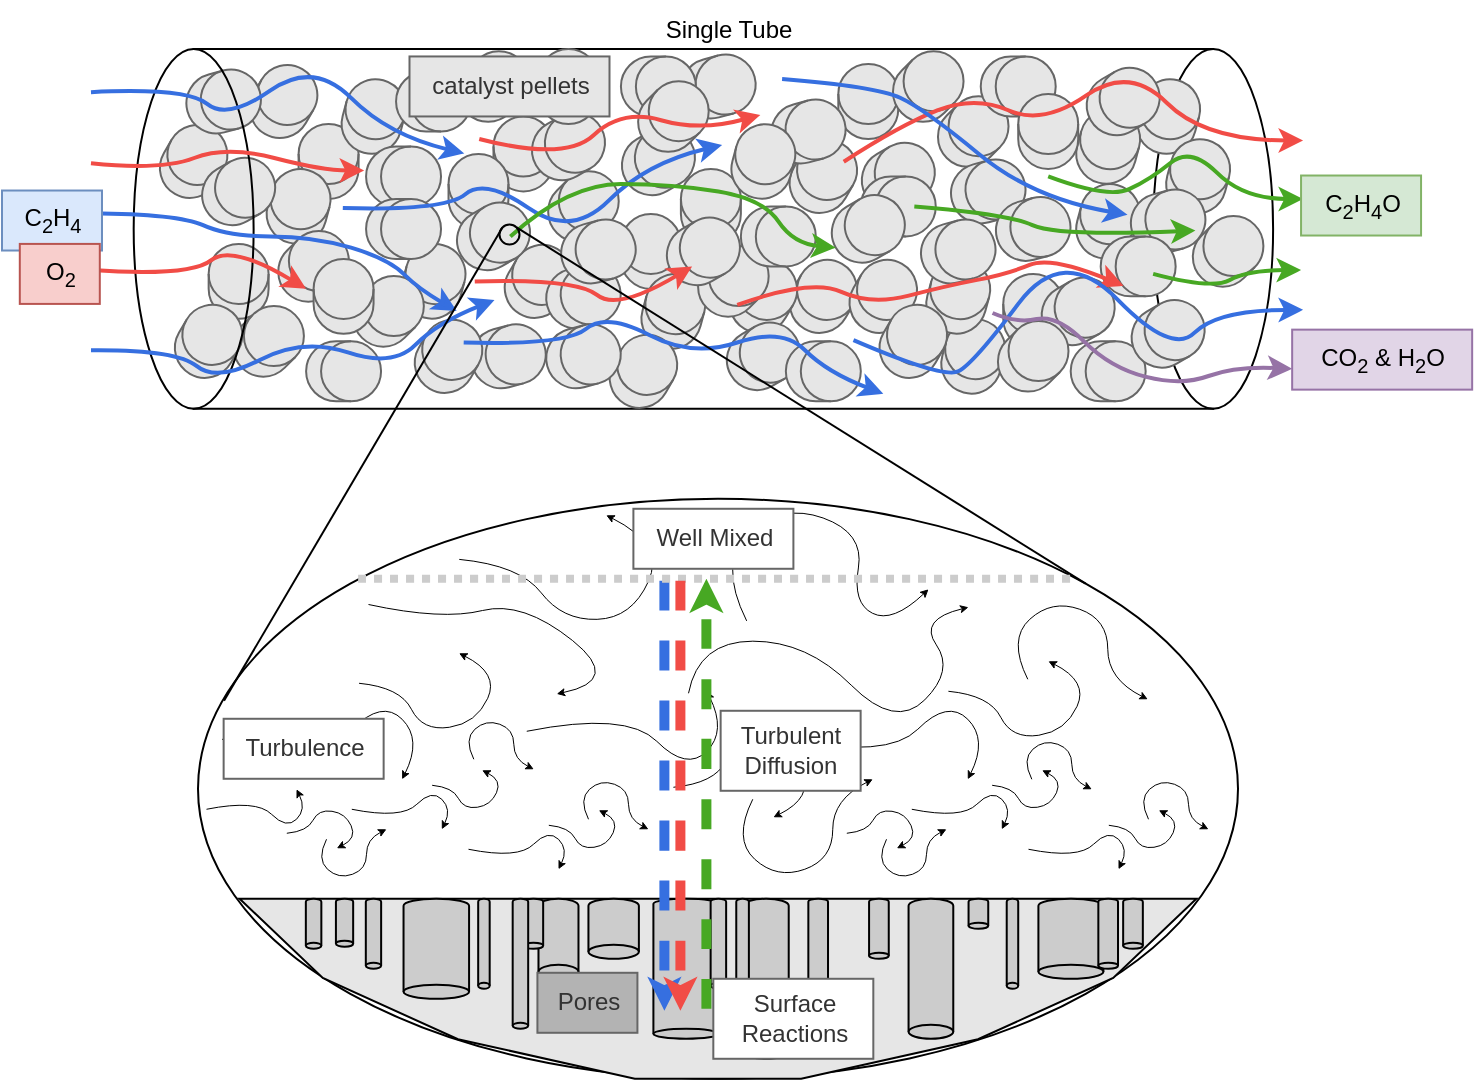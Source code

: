 <mxfile version="21.8.2" type="device">
  <diagram id="feyCBkR_D77g4V1WUtr_" name="Page-1">
    <mxGraphModel dx="864" dy="824" grid="1" gridSize="10" guides="1" tooltips="1" connect="1" arrows="1" fold="1" page="1" pageScale="1" pageWidth="450" pageHeight="325" math="0" shadow="0">
      <root>
        <mxCell id="0" />
        <mxCell id="1" parent="0" />
        <mxCell id="HvDBClcRX0wqVvIgBwbH-92" value="" style="ellipse;whiteSpace=wrap;html=1;fillColor=none;strokeColor=#000000;" parent="1" vertex="1">
          <mxGeometry x="665.58" y="74.502" width="59.969" height="179.902" as="geometry" />
        </mxCell>
        <mxCell id="HvDBClcRX0wqVvIgBwbH-94" value="" style="shape=partialRectangle;whiteSpace=wrap;html=1;left=0;right=0;fillColor=none;" parent="1" vertex="1">
          <mxGeometry x="185.827" y="74.502" width="509.737" height="179.902" as="geometry" />
        </mxCell>
        <mxCell id="HvDBClcRX0wqVvIgBwbH-3" value="" style="shape=cylinder3;whiteSpace=wrap;html=1;boundedLbl=1;backgroundOutline=1;size=15;fillColor=#E6E6E6;strokeColor=#666666;" parent="1" vertex="1">
          <mxGeometry x="238.3" y="111.982" width="29.985" height="37.48" as="geometry" />
        </mxCell>
        <mxCell id="HvDBClcRX0wqVvIgBwbH-4" value="" style="shape=cylinder3;whiteSpace=wrap;html=1;boundedLbl=1;backgroundOutline=1;size=15;fillColor=#E6E6E6;strokeColor=#666666;" parent="1" vertex="1">
          <mxGeometry x="335.75" y="108.234" width="29.985" height="37.48" as="geometry" />
        </mxCell>
        <mxCell id="HvDBClcRX0wqVvIgBwbH-5" value="" style="shape=cylinder3;whiteSpace=wrap;html=1;boundedLbl=1;backgroundOutline=1;size=15;fillColor=#E6E6E6;strokeColor=#666666;" parent="1" vertex="1">
          <mxGeometry x="590.618" y="186.941" width="29.985" height="37.48" as="geometry" />
        </mxCell>
        <mxCell id="HvDBClcRX0wqVvIgBwbH-6" value="" style="shape=cylinder3;whiteSpace=wrap;html=1;boundedLbl=1;backgroundOutline=1;size=15;fillColor=#E6E6E6;strokeColor=#666666;" parent="1" vertex="1">
          <mxGeometry x="399.467" y="156.958" width="29.985" height="37.48" as="geometry" />
        </mxCell>
        <mxCell id="HvDBClcRX0wqVvIgBwbH-8" value="" style="shape=cylinder3;whiteSpace=wrap;html=1;boundedLbl=1;backgroundOutline=1;size=15;fillColor=#E6E6E6;strokeColor=#666666;" parent="1" vertex="1">
          <mxGeometry x="313.262" y="126.974" width="29.985" height="37.48" as="geometry" />
        </mxCell>
        <mxCell id="HvDBClcRX0wqVvIgBwbH-9" value="" style="shape=cylinder3;whiteSpace=wrap;html=1;boundedLbl=1;backgroundOutline=1;size=15;fillColor=#E6E6E6;strokeColor=#666666;" parent="1" vertex="1">
          <mxGeometry x="429.452" y="134.47" width="29.985" height="37.48" as="geometry" />
        </mxCell>
        <mxCell id="HvDBClcRX0wqVvIgBwbH-10" value="" style="shape=cylinder3;whiteSpace=wrap;html=1;boundedLbl=1;backgroundOutline=1;size=15;fillColor=#E6E6E6;strokeColor=#666666;" parent="1" vertex="1">
          <mxGeometry x="193.323" y="171.949" width="29.985" height="37.48" as="geometry" />
        </mxCell>
        <mxCell id="HvDBClcRX0wqVvIgBwbH-12" value="" style="shape=cylinder3;whiteSpace=wrap;html=1;boundedLbl=1;backgroundOutline=1;size=15;fillColor=#E6E6E6;strokeColor=#666666;" parent="1" vertex="1">
          <mxGeometry x="508.161" y="81.998" width="29.985" height="37.48" as="geometry" />
        </mxCell>
        <mxCell id="HvDBClcRX0wqVvIgBwbH-14" value="" style="shape=cylinder3;whiteSpace=wrap;html=1;boundedLbl=1;backgroundOutline=1;size=15;rotation=15;fillColor=#E6E6E6;strokeColor=#666666;" parent="1" vertex="1">
          <mxGeometry x="223.308" y="134.47" width="29.985" height="37.48" as="geometry" />
        </mxCell>
        <mxCell id="HvDBClcRX0wqVvIgBwbH-15" value="" style="shape=cylinder3;whiteSpace=wrap;html=1;boundedLbl=1;backgroundOutline=1;size=15;rotation=15;fillColor=#E6E6E6;strokeColor=#666666;" parent="1" vertex="1">
          <mxGeometry x="260.789" y="89.494" width="29.985" height="37.48" as="geometry" />
        </mxCell>
        <mxCell id="HvDBClcRX0wqVvIgBwbH-16" value="" style="shape=cylinder3;whiteSpace=wrap;html=1;boundedLbl=1;backgroundOutline=1;size=15;rotation=15;fillColor=#E6E6E6;strokeColor=#666666;" parent="1" vertex="1">
          <mxGeometry x="628.099" y="141.966" width="29.985" height="37.48" as="geometry" />
        </mxCell>
        <mxCell id="HvDBClcRX0wqVvIgBwbH-17" value="" style="shape=cylinder3;whiteSpace=wrap;html=1;boundedLbl=1;backgroundOutline=1;size=15;rotation=15;fillColor=#E6E6E6;strokeColor=#666666;" parent="1" vertex="1">
          <mxGeometry x="560.634" y="209.429" width="29.985" height="37.48" as="geometry" />
        </mxCell>
        <mxCell id="HvDBClcRX0wqVvIgBwbH-18" value="" style="shape=cylinder3;whiteSpace=wrap;html=1;boundedLbl=1;backgroundOutline=1;size=15;rotation=15;fillColor=#E6E6E6;strokeColor=#666666;" parent="1" vertex="1">
          <mxGeometry x="410.711" y="186.941" width="29.985" height="37.48" as="geometry" />
        </mxCell>
        <mxCell id="HvDBClcRX0wqVvIgBwbH-19" value="" style="shape=cylinder3;whiteSpace=wrap;html=1;boundedLbl=1;backgroundOutline=1;size=15;rotation=15;fillColor=#E6E6E6;strokeColor=#666666;" parent="1" vertex="1">
          <mxGeometry x="553.138" y="179.445" width="29.985" height="37.48" as="geometry" />
        </mxCell>
        <mxCell id="HvDBClcRX0wqVvIgBwbH-20" value="" style="shape=cylinder3;whiteSpace=wrap;html=1;boundedLbl=1;backgroundOutline=1;size=15;rotation=15;fillColor=#E6E6E6;strokeColor=#666666;" parent="1" vertex="1">
          <mxGeometry x="290.773" y="171.949" width="29.985" height="37.48" as="geometry" />
        </mxCell>
        <mxCell id="HvDBClcRX0wqVvIgBwbH-21" value="" style="shape=cylinder3;whiteSpace=wrap;html=1;boundedLbl=1;backgroundOutline=1;size=15;rotation=15;fillColor=#E6E6E6;strokeColor=#666666;" parent="1" vertex="1">
          <mxGeometry x="658.084" y="89.494" width="29.985" height="37.48" as="geometry" />
        </mxCell>
        <mxCell id="HvDBClcRX0wqVvIgBwbH-22" value="" style="shape=cylinder3;whiteSpace=wrap;html=1;boundedLbl=1;backgroundOutline=1;size=15;rotation=15;fillColor=#E6E6E6;strokeColor=#666666;" parent="1" vertex="1">
          <mxGeometry x="673.076" y="119.478" width="29.985" height="37.48" as="geometry" />
        </mxCell>
        <mxCell id="HvDBClcRX0wqVvIgBwbH-24" value="" style="shape=cylinder3;whiteSpace=wrap;html=1;boundedLbl=1;backgroundOutline=1;size=15;rotation=15;fillColor=#E6E6E6;strokeColor=#666666;" parent="1" vertex="1">
          <mxGeometry x="628.099" y="104.486" width="29.985" height="37.48" as="geometry" />
        </mxCell>
        <mxCell id="HvDBClcRX0wqVvIgBwbH-26" value="" style="shape=cylinder3;whiteSpace=wrap;html=1;boundedLbl=1;backgroundOutline=1;size=15;rotation=30;fillColor=#E6E6E6;strokeColor=#666666;" parent="1" vertex="1">
          <mxGeometry x="485.673" y="179.445" width="29.985" height="37.48" as="geometry" />
        </mxCell>
        <mxCell id="HvDBClcRX0wqVvIgBwbH-27" value="" style="shape=cylinder3;whiteSpace=wrap;html=1;boundedLbl=1;backgroundOutline=1;size=15;rotation=30;fillColor=#E6E6E6;strokeColor=#666666;" parent="1" vertex="1">
          <mxGeometry x="170.835" y="111.982" width="29.985" height="37.48" as="geometry" />
        </mxCell>
        <mxCell id="HvDBClcRX0wqVvIgBwbH-28" value="" style="shape=cylinder3;whiteSpace=wrap;html=1;boundedLbl=1;backgroundOutline=1;size=15;rotation=30;fillColor=#E6E6E6;strokeColor=#666666;" parent="1" vertex="1">
          <mxGeometry x="455.688" y="179.445" width="29.985" height="37.48" as="geometry" />
        </mxCell>
        <mxCell id="HvDBClcRX0wqVvIgBwbH-29" value="" style="shape=cylinder3;whiteSpace=wrap;html=1;boundedLbl=1;backgroundOutline=1;size=15;rotation=30;fillColor=#E6E6E6;strokeColor=#666666;" parent="1" vertex="1">
          <mxGeometry x="395.719" y="216.925" width="29.985" height="37.48" as="geometry" />
        </mxCell>
        <mxCell id="HvDBClcRX0wqVvIgBwbH-30" value="" style="shape=cylinder3;whiteSpace=wrap;html=1;boundedLbl=1;backgroundOutline=1;size=15;rotation=30;fillColor=#E6E6E6;strokeColor=#666666;" parent="1" vertex="1">
          <mxGeometry x="515.657" y="179.445" width="29.985" height="37.48" as="geometry" />
        </mxCell>
        <mxCell id="HvDBClcRX0wqVvIgBwbH-31" value="" style="shape=cylinder3;whiteSpace=wrap;html=1;boundedLbl=1;backgroundOutline=1;size=15;rotation=30;fillColor=#E6E6E6;strokeColor=#666666;" parent="1" vertex="1">
          <mxGeometry x="343.246" y="171.949" width="29.985" height="37.48" as="geometry" />
        </mxCell>
        <mxCell id="HvDBClcRX0wqVvIgBwbH-34" value="" style="shape=cylinder3;whiteSpace=wrap;html=1;boundedLbl=1;backgroundOutline=1;size=15;rotation=30;fillColor=#E6E6E6;strokeColor=#666666;" parent="1" vertex="1">
          <mxGeometry x="215.812" y="81.998" width="29.985" height="37.48" as="geometry" />
        </mxCell>
        <mxCell id="HvDBClcRX0wqVvIgBwbH-35" value="" style="shape=cylinder3;whiteSpace=wrap;html=1;boundedLbl=1;backgroundOutline=1;size=15;rotation=30;fillColor=#E6E6E6;strokeColor=#666666;" parent="1" vertex="1">
          <mxGeometry x="485.673" y="119.478" width="29.985" height="37.48" as="geometry" />
        </mxCell>
        <mxCell id="HvDBClcRX0wqVvIgBwbH-36" value="" style="shape=cylinder3;whiteSpace=wrap;html=1;boundedLbl=1;backgroundOutline=1;size=15;rotation=45;fillColor=#E6E6E6;strokeColor=#666666;" parent="1" vertex="1">
          <mxGeometry x="268.285" y="186.941" width="29.985" height="37.48" as="geometry" />
        </mxCell>
        <mxCell id="HvDBClcRX0wqVvIgBwbH-48" value="" style="shape=cylinder3;whiteSpace=wrap;html=1;boundedLbl=1;backgroundOutline=1;size=15;rotation=45;fillColor=#E6E6E6;strokeColor=#666666;" parent="1" vertex="1">
          <mxGeometry x="208.316" y="201.933" width="29.985" height="37.48" as="geometry" />
        </mxCell>
        <mxCell id="HvDBClcRX0wqVvIgBwbH-50" value="" style="shape=cylinder3;whiteSpace=wrap;html=1;boundedLbl=1;backgroundOutline=1;size=15;rotation=45;fillColor=#E6E6E6;strokeColor=#666666;" parent="1" vertex="1">
          <mxGeometry x="230.804" y="164.453" width="29.985" height="37.48" as="geometry" />
        </mxCell>
        <mxCell id="HvDBClcRX0wqVvIgBwbH-51" value="" style="shape=cylinder3;whiteSpace=wrap;html=1;boundedLbl=1;backgroundOutline=1;size=15;rotation=45;fillColor=#E6E6E6;strokeColor=#666666;" parent="1" vertex="1">
          <mxGeometry x="538.145" y="74.502" width="29.985" height="37.48" as="geometry" />
        </mxCell>
        <mxCell id="HvDBClcRX0wqVvIgBwbH-52" value="" style="shape=cylinder3;whiteSpace=wrap;html=1;boundedLbl=1;backgroundOutline=1;size=15;rotation=45;fillColor=#E6E6E6;strokeColor=#666666;" parent="1" vertex="1">
          <mxGeometry x="320.758" y="74.502" width="29.985" height="37.48" as="geometry" />
        </mxCell>
        <mxCell id="HvDBClcRX0wqVvIgBwbH-53" value="" style="shape=cylinder3;whiteSpace=wrap;html=1;boundedLbl=1;backgroundOutline=1;size=15;rotation=45;fillColor=#E6E6E6;strokeColor=#666666;" parent="1" vertex="1">
          <mxGeometry x="365.734" y="134.47" width="29.985" height="37.48" as="geometry" />
        </mxCell>
        <mxCell id="HvDBClcRX0wqVvIgBwbH-54" value="" style="shape=cylinder3;whiteSpace=wrap;html=1;boundedLbl=1;backgroundOutline=1;size=15;rotation=45;fillColor=#E6E6E6;strokeColor=#666666;" parent="1" vertex="1">
          <mxGeometry x="688.068" y="156.958" width="29.985" height="37.48" as="geometry" />
        </mxCell>
        <mxCell id="HvDBClcRX0wqVvIgBwbH-55" value="" style="shape=cylinder3;whiteSpace=wrap;html=1;boundedLbl=1;backgroundOutline=1;size=15;rotation=45;fillColor=#E6E6E6;strokeColor=#666666;" parent="1" vertex="1">
          <mxGeometry x="440.696" y="171.949" width="29.985" height="37.48" as="geometry" />
        </mxCell>
        <mxCell id="HvDBClcRX0wqVvIgBwbH-57" value="" style="shape=cylinder3;whiteSpace=wrap;html=1;boundedLbl=1;backgroundOutline=1;size=15;rotation=45;fillColor=#E6E6E6;strokeColor=#666666;" parent="1" vertex="1">
          <mxGeometry x="560.634" y="96.99" width="29.985" height="37.48" as="geometry" />
        </mxCell>
        <mxCell id="HvDBClcRX0wqVvIgBwbH-58" value="" style="shape=cylinder3;whiteSpace=wrap;html=1;boundedLbl=1;backgroundOutline=1;size=15;rotation=60;fillColor=#E6E6E6;strokeColor=#666666;" parent="1" vertex="1">
          <mxGeometry x="455.688" y="209.429" width="29.985" height="37.48" as="geometry" />
        </mxCell>
        <mxCell id="HvDBClcRX0wqVvIgBwbH-59" value="" style="shape=cylinder3;whiteSpace=wrap;html=1;boundedLbl=1;backgroundOutline=1;size=15;rotation=60;fillColor=#E6E6E6;strokeColor=#666666;" parent="1" vertex="1">
          <mxGeometry x="613.107" y="186.941" width="29.985" height="37.48" as="geometry" />
        </mxCell>
        <mxCell id="HvDBClcRX0wqVvIgBwbH-60" value="" style="shape=cylinder3;whiteSpace=wrap;html=1;boundedLbl=1;backgroundOutline=1;size=15;rotation=60;fillColor=#E6E6E6;strokeColor=#666666;" parent="1" vertex="1">
          <mxGeometry x="635.595" y="81.998" width="29.985" height="37.48" as="geometry" />
        </mxCell>
        <mxCell id="HvDBClcRX0wqVvIgBwbH-61" value="" style="shape=cylinder3;whiteSpace=wrap;html=1;boundedLbl=1;backgroundOutline=1;size=15;rotation=60;fillColor=#E6E6E6;strokeColor=#666666;" parent="1" vertex="1">
          <mxGeometry x="523.153" y="119.478" width="29.985" height="37.48" as="geometry" />
        </mxCell>
        <mxCell id="HvDBClcRX0wqVvIgBwbH-63" value="" style="shape=cylinder3;whiteSpace=wrap;html=1;boundedLbl=1;backgroundOutline=1;size=15;rotation=60;fillColor=#E6E6E6;strokeColor=#666666;" parent="1" vertex="1">
          <mxGeometry x="320.758" y="149.462" width="29.985" height="37.48" as="geometry" />
        </mxCell>
        <mxCell id="HvDBClcRX0wqVvIgBwbH-64" value="" style="shape=cylinder3;whiteSpace=wrap;html=1;boundedLbl=1;backgroundOutline=1;size=15;rotation=60;fillColor=#E6E6E6;strokeColor=#666666;" parent="1" vertex="1">
          <mxGeometry x="425.703" y="156.958" width="29.985" height="37.48" as="geometry" />
        </mxCell>
        <mxCell id="HvDBClcRX0wqVvIgBwbH-66" value="" style="shape=cylinder3;whiteSpace=wrap;html=1;boundedLbl=1;backgroundOutline=1;size=15;rotation=60;fillColor=#E6E6E6;strokeColor=#666666;" parent="1" vertex="1">
          <mxGeometry x="193.323" y="126.974" width="29.985" height="37.48" as="geometry" />
        </mxCell>
        <mxCell id="HvDBClcRX0wqVvIgBwbH-67" value="" style="shape=cylinder3;whiteSpace=wrap;html=1;boundedLbl=1;backgroundOutline=1;size=15;rotation=60;fillColor=#E6E6E6;strokeColor=#666666;" parent="1" vertex="1">
          <mxGeometry x="403.215" y="111.982" width="29.985" height="37.48" as="geometry" />
        </mxCell>
        <mxCell id="HvDBClcRX0wqVvIgBwbH-68" value="" style="shape=cylinder3;whiteSpace=wrap;html=1;boundedLbl=1;backgroundOutline=1;size=15;rotation=60;fillColor=#E6E6E6;strokeColor=#666666;" parent="1" vertex="1">
          <mxGeometry x="358.238" y="104.486" width="29.985" height="37.48" as="geometry" />
        </mxCell>
        <mxCell id="HvDBClcRX0wqVvIgBwbH-69" value="" style="shape=cylinder3;whiteSpace=wrap;html=1;boundedLbl=1;backgroundOutline=1;size=15;rotation=75;fillColor=#E6E6E6;strokeColor=#666666;" parent="1" vertex="1">
          <mxGeometry x="658.084" y="141.966" width="29.985" height="37.48" as="geometry" />
        </mxCell>
        <mxCell id="HvDBClcRX0wqVvIgBwbH-70" value="" style="shape=cylinder3;whiteSpace=wrap;html=1;boundedLbl=1;backgroundOutline=1;size=15;rotation=75;fillColor=#E6E6E6;strokeColor=#666666;" parent="1" vertex="1">
          <mxGeometry x="568.13" y="126.974" width="29.985" height="37.48" as="geometry" />
        </mxCell>
        <mxCell id="HvDBClcRX0wqVvIgBwbH-71" value="" style="shape=cylinder3;whiteSpace=wrap;html=1;boundedLbl=1;backgroundOutline=1;size=15;rotation=75;fillColor=#E6E6E6;strokeColor=#666666;" parent="1" vertex="1">
          <mxGeometry x="365.734" y="179.445" width="29.985" height="37.48" as="geometry" />
        </mxCell>
        <mxCell id="HvDBClcRX0wqVvIgBwbH-72" value="" style="shape=cylinder3;whiteSpace=wrap;html=1;boundedLbl=1;backgroundOutline=1;size=15;rotation=75;fillColor=#E6E6E6;strokeColor=#666666;" parent="1" vertex="1">
          <mxGeometry x="328.254" y="209.429" width="29.985" height="37.48" as="geometry" />
        </mxCell>
        <mxCell id="HvDBClcRX0wqVvIgBwbH-73" value="" style="shape=cylinder3;whiteSpace=wrap;html=1;boundedLbl=1;backgroundOutline=1;size=15;rotation=75;fillColor=#E6E6E6;strokeColor=#666666;" parent="1" vertex="1">
          <mxGeometry x="373.231" y="156.958" width="29.985" height="37.48" as="geometry" />
        </mxCell>
        <mxCell id="HvDBClcRX0wqVvIgBwbH-74" value="" style="shape=cylinder3;whiteSpace=wrap;html=1;boundedLbl=1;backgroundOutline=1;size=15;rotation=75;fillColor=#E6E6E6;strokeColor=#666666;" parent="1" vertex="1">
          <mxGeometry x="433.2" y="74.502" width="29.985" height="37.48" as="geometry" />
        </mxCell>
        <mxCell id="HvDBClcRX0wqVvIgBwbH-76" value="" style="shape=cylinder3;whiteSpace=wrap;html=1;boundedLbl=1;backgroundOutline=1;size=15;rotation=75;fillColor=#E6E6E6;strokeColor=#666666;" parent="1" vertex="1">
          <mxGeometry x="590.618" y="145.714" width="29.985" height="37.48" as="geometry" />
        </mxCell>
        <mxCell id="HvDBClcRX0wqVvIgBwbH-77" value="" style="shape=cylinder3;whiteSpace=wrap;html=1;boundedLbl=1;backgroundOutline=1;size=15;rotation=75;fillColor=#E6E6E6;strokeColor=#666666;" parent="1" vertex="1">
          <mxGeometry x="365.734" y="209.429" width="29.985" height="37.48" as="geometry" />
        </mxCell>
        <mxCell id="HvDBClcRX0wqVvIgBwbH-78" value="" style="shape=cylinder3;whiteSpace=wrap;html=1;boundedLbl=1;backgroundOutline=1;size=15;rotation=75;fillColor=#E6E6E6;strokeColor=#666666;" parent="1" vertex="1">
          <mxGeometry x="478.176" y="96.99" width="29.985" height="37.48" as="geometry" />
        </mxCell>
        <mxCell id="HvDBClcRX0wqVvIgBwbH-79" value="" style="shape=cylinder3;whiteSpace=wrap;html=1;boundedLbl=1;backgroundOutline=1;size=15;rotation=75;fillColor=#E6E6E6;strokeColor=#666666;" parent="1" vertex="1">
          <mxGeometry x="185.827" y="81.998" width="29.985" height="37.48" as="geometry" />
        </mxCell>
        <mxCell id="HvDBClcRX0wqVvIgBwbH-80" value="" style="shape=cylinder3;whiteSpace=wrap;html=1;boundedLbl=1;backgroundOutline=1;size=15;rotation=90;fillColor=#E6E6E6;strokeColor=#666666;" parent="1" vertex="1">
          <mxGeometry x="628.099" y="216.925" width="29.985" height="37.48" as="geometry" />
        </mxCell>
        <mxCell id="HvDBClcRX0wqVvIgBwbH-81" value="" style="shape=cylinder3;whiteSpace=wrap;html=1;boundedLbl=1;backgroundOutline=1;size=15;rotation=90;fillColor=#E6E6E6;strokeColor=#666666;" parent="1" vertex="1">
          <mxGeometry x="583.122" y="74.502" width="29.985" height="37.48" as="geometry" />
        </mxCell>
        <mxCell id="HvDBClcRX0wqVvIgBwbH-82" value="" style="shape=cylinder3;whiteSpace=wrap;html=1;boundedLbl=1;backgroundOutline=1;size=15;rotation=90;fillColor=#E6E6E6;strokeColor=#666666;" parent="1" vertex="1">
          <mxGeometry x="245.796" y="216.925" width="29.985" height="37.48" as="geometry" />
        </mxCell>
        <mxCell id="HvDBClcRX0wqVvIgBwbH-83" value="" style="shape=cylinder3;whiteSpace=wrap;html=1;boundedLbl=1;backgroundOutline=1;size=15;rotation=90;fillColor=#E6E6E6;strokeColor=#666666;" parent="1" vertex="1">
          <mxGeometry x="485.673" y="216.925" width="29.985" height="37.48" as="geometry" />
        </mxCell>
        <mxCell id="HvDBClcRX0wqVvIgBwbH-84" value="" style="shape=cylinder3;whiteSpace=wrap;html=1;boundedLbl=1;backgroundOutline=1;size=15;rotation=90;fillColor=#E6E6E6;strokeColor=#666666;" parent="1" vertex="1">
          <mxGeometry x="463.184" y="149.462" width="29.985" height="37.48" as="geometry" />
        </mxCell>
        <mxCell id="HvDBClcRX0wqVvIgBwbH-85" value="" style="shape=cylinder3;whiteSpace=wrap;html=1;boundedLbl=1;backgroundOutline=1;size=15;rotation=90;fillColor=#E6E6E6;strokeColor=#666666;" parent="1" vertex="1">
          <mxGeometry x="275.781" y="119.478" width="29.985" height="37.48" as="geometry" />
        </mxCell>
        <mxCell id="HvDBClcRX0wqVvIgBwbH-86" value="" style="shape=cylinder3;whiteSpace=wrap;html=1;boundedLbl=1;backgroundOutline=1;size=15;rotation=90;fillColor=#E6E6E6;strokeColor=#666666;" parent="1" vertex="1">
          <mxGeometry x="643.091" y="164.453" width="29.985" height="37.48" as="geometry" />
        </mxCell>
        <mxCell id="HvDBClcRX0wqVvIgBwbH-87" value="" style="shape=cylinder3;whiteSpace=wrap;html=1;boundedLbl=1;backgroundOutline=1;size=15;rotation=90;fillColor=#E6E6E6;strokeColor=#666666;" parent="1" vertex="1">
          <mxGeometry x="523.153" y="134.47" width="29.985" height="37.48" as="geometry" />
        </mxCell>
        <mxCell id="HvDBClcRX0wqVvIgBwbH-88" value="" style="shape=cylinder3;whiteSpace=wrap;html=1;boundedLbl=1;backgroundOutline=1;size=15;rotation=90;fillColor=#E6E6E6;strokeColor=#666666;" parent="1" vertex="1">
          <mxGeometry x="275.781" y="145.714" width="29.985" height="37.48" as="geometry" />
        </mxCell>
        <mxCell id="HvDBClcRX0wqVvIgBwbH-89" value="" style="shape=cylinder3;whiteSpace=wrap;html=1;boundedLbl=1;backgroundOutline=1;size=15;rotation=90;fillColor=#E6E6E6;strokeColor=#666666;" parent="1" vertex="1">
          <mxGeometry x="403.215" y="74.502" width="29.985" height="37.48" as="geometry" />
        </mxCell>
        <mxCell id="HvDBClcRX0wqVvIgBwbH-90" value="" style="shape=cylinder3;whiteSpace=wrap;html=1;boundedLbl=1;backgroundOutline=1;size=15;rotation=90;fillColor=#E6E6E6;strokeColor=#666666;" parent="1" vertex="1">
          <mxGeometry x="290.773" y="81.998" width="29.985" height="37.48" as="geometry" />
        </mxCell>
        <mxCell id="HvDBClcRX0wqVvIgBwbH-13" value="" style="shape=cylinder3;whiteSpace=wrap;html=1;boundedLbl=1;backgroundOutline=1;size=15;fillColor=#E6E6E6;strokeColor=#666666;" parent="1" vertex="1">
          <mxGeometry x="598.115" y="96.99" width="29.985" height="37.48" as="geometry" />
        </mxCell>
        <mxCell id="HvDBClcRX0wqVvIgBwbH-23" value="" style="shape=cylinder3;whiteSpace=wrap;html=1;boundedLbl=1;backgroundOutline=1;size=15;rotation=15;fillColor=#E6E6E6;strokeColor=#666666;" parent="1" vertex="1">
          <mxGeometry x="455.688" y="111.982" width="29.985" height="37.48" as="geometry" />
        </mxCell>
        <mxCell id="HvDBClcRX0wqVvIgBwbH-11" value="" style="shape=cylinder3;whiteSpace=wrap;html=1;boundedLbl=1;backgroundOutline=1;size=15;fillColor=#E6E6E6;strokeColor=#666666;" parent="1" vertex="1">
          <mxGeometry x="358.238" y="74.502" width="29.985" height="37.48" as="geometry" />
        </mxCell>
        <mxCell id="HvDBClcRX0wqVvIgBwbH-56" value="" style="shape=cylinder3;whiteSpace=wrap;html=1;boundedLbl=1;backgroundOutline=1;size=15;rotation=45;fillColor=#E6E6E6;strokeColor=#666666;" parent="1" vertex="1">
          <mxGeometry x="410.711" y="89.494" width="29.985" height="37.48" as="geometry" />
        </mxCell>
        <mxCell id="HvDBClcRX0wqVvIgBwbH-65" value="" style="shape=cylinder3;whiteSpace=wrap;html=1;boundedLbl=1;backgroundOutline=1;size=15;rotation=60;fillColor=#E6E6E6;strokeColor=#666666;" parent="1" vertex="1">
          <mxGeometry x="508.161" y="145.714" width="29.985" height="37.48" as="geometry" />
        </mxCell>
        <mxCell id="HvDBClcRX0wqVvIgBwbH-32" value="" style="shape=cylinder3;whiteSpace=wrap;html=1;boundedLbl=1;backgroundOutline=1;size=15;rotation=30;fillColor=#E6E6E6;strokeColor=#666666;" parent="1" vertex="1">
          <mxGeometry x="298.269" y="209.429" width="29.985" height="37.48" as="geometry" />
        </mxCell>
        <mxCell id="HvDBClcRX0wqVvIgBwbH-75" value="" style="shape=cylinder3;whiteSpace=wrap;html=1;boundedLbl=1;backgroundOutline=1;size=15;rotation=75;fillColor=#E6E6E6;strokeColor=#666666;" parent="1" vertex="1">
          <mxGeometry x="553.138" y="156.958" width="29.985" height="37.48" as="geometry" />
        </mxCell>
        <mxCell id="HvDBClcRX0wqVvIgBwbH-25" value="" style="shape=cylinder3;whiteSpace=wrap;html=1;boundedLbl=1;backgroundOutline=1;size=15;rotation=30;fillColor=#E6E6E6;strokeColor=#666666;" parent="1" vertex="1">
          <mxGeometry x="178.331" y="201.933" width="29.985" height="37.48" as="geometry" />
        </mxCell>
        <mxCell id="HvDBClcRX0wqVvIgBwbH-33" value="" style="shape=cylinder3;whiteSpace=wrap;html=1;boundedLbl=1;backgroundOutline=1;size=15;rotation=30;fillColor=#E6E6E6;strokeColor=#666666;" parent="1" vertex="1">
          <mxGeometry x="530.649" y="201.933" width="29.985" height="37.48" as="geometry" />
        </mxCell>
        <mxCell id="HvDBClcRX0wqVvIgBwbH-49" value="" style="shape=cylinder3;whiteSpace=wrap;html=1;boundedLbl=1;backgroundOutline=1;size=15;rotation=45;fillColor=#E6E6E6;strokeColor=#666666;" parent="1" vertex="1">
          <mxGeometry x="590.618" y="209.429" width="29.985" height="37.48" as="geometry" />
        </mxCell>
        <mxCell id="HvDBClcRX0wqVvIgBwbH-7" value="" style="shape=cylinder3;whiteSpace=wrap;html=1;boundedLbl=1;backgroundOutline=1;size=15;fillColor=#E6E6E6;strokeColor=#666666;" parent="1" vertex="1">
          <mxGeometry x="245.796" y="179.445" width="29.985" height="37.48" as="geometry" />
        </mxCell>
        <mxCell id="HvDBClcRX0wqVvIgBwbH-62" value="" style="shape=cylinder3;whiteSpace=wrap;html=1;boundedLbl=1;backgroundOutline=1;size=15;rotation=60;fillColor=#E6E6E6;strokeColor=#666666;" parent="1" vertex="1">
          <mxGeometry x="658.084" y="198.185" width="29.985" height="37.48" as="geometry" />
        </mxCell>
        <mxCell id="HvDBClcRX0wqVvIgBwbH-2" value="" style="ellipse;whiteSpace=wrap;html=1;fillColor=none;" parent="1" vertex="1">
          <mxGeometry x="155.843" y="74.502" width="59.969" height="179.902" as="geometry" />
        </mxCell>
        <mxCell id="HvDBClcRX0wqVvIgBwbH-95" value="" style="curved=1;endArrow=classic;html=1;rounded=0;strokeColor=#F14C46;strokeWidth=2;" parent="1" edge="1">
          <mxGeometry width="50" height="50" relative="1" as="geometry">
            <mxPoint x="134.488" y="185.059" as="sourcePoint" />
            <mxPoint x="242.048" y="194.437" as="targetPoint" />
            <Array as="points">
              <mxPoint x="184.328" y="188.44" />
              <mxPoint x="204.568" y="171.949" />
            </Array>
          </mxGeometry>
        </mxCell>
        <mxCell id="HvDBClcRX0wqVvIgBwbH-99" value="" style="curved=1;endArrow=classic;html=1;rounded=0;entryX=0.263;entryY=0.04;entryDx=0;entryDy=0;entryPerimeter=0;strokeColor=#366FE0;strokeWidth=2;" parent="1" edge="1">
          <mxGeometry width="50" height="50" relative="1" as="geometry">
            <mxPoint x="134.488" y="96.083" as="sourcePoint" />
            <mxPoint x="321.147" y="126.693" as="targetPoint" />
            <Array as="points">
              <mxPoint x="182.454" y="93.711" />
              <mxPoint x="202.694" y="110.202" />
              <mxPoint x="245.796" y="80.219" />
              <mxPoint x="283.277" y="117.698" />
            </Array>
          </mxGeometry>
        </mxCell>
        <mxCell id="HvDBClcRX0wqVvIgBwbH-100" value="" style="curved=1;endArrow=classic;html=1;rounded=0;entryX=1;entryY=0;entryDx=0;entryDy=30;entryPerimeter=0;strokeColor=#366FE0;strokeWidth=2;" parent="1" target="HvDBClcRX0wqVvIgBwbH-20" edge="1">
          <mxGeometry width="50" height="50" relative="1" as="geometry">
            <mxPoint x="134.488" y="156.587" as="sourcePoint" />
            <mxPoint x="240.174" y="145.714" as="targetPoint" />
            <Array as="points">
              <mxPoint x="178.331" y="156.958" />
              <mxPoint x="202.694" y="168.201" />
              <mxPoint x="245.796" y="168.201" />
              <mxPoint x="283.277" y="179.445" />
              <mxPoint x="298.269" y="194.437" />
            </Array>
          </mxGeometry>
        </mxCell>
        <mxCell id="HvDBClcRX0wqVvIgBwbH-101" value="" style="curved=1;endArrow=classic;html=1;rounded=0;strokeColor=#F14C46;strokeWidth=2;" parent="1" edge="1">
          <mxGeometry width="50" height="50" relative="1" as="geometry">
            <mxPoint x="134.488" y="131.674" as="sourcePoint" />
            <mxPoint x="271.096" y="135.267" as="targetPoint" />
            <Array as="points">
              <mxPoint x="170.079" y="135.233" />
              <mxPoint x="202.111" y="122.776" />
              <mxPoint x="250.158" y="135.233" />
            </Array>
          </mxGeometry>
        </mxCell>
        <mxCell id="HvDBClcRX0wqVvIgBwbH-102" value="" style="curved=1;endArrow=classic;html=1;rounded=0;entryX=0.145;entryY=1;entryDx=0;entryDy=-4.35;entryPerimeter=0;strokeColor=#366FE0;strokeWidth=2;" parent="1" edge="1">
          <mxGeometry width="50" height="50" relative="1" as="geometry">
            <mxPoint x="134.488" y="225.098" as="sourcePoint" />
            <mxPoint x="336.247" y="200.024" as="targetPoint" />
            <Array as="points">
              <mxPoint x="177.115" y="224.701" />
              <mxPoint x="197.355" y="241.192" />
              <mxPoint x="240.458" y="218.704" />
              <mxPoint x="285.435" y="233.696" />
              <mxPoint x="307.923" y="211.209" />
            </Array>
          </mxGeometry>
        </mxCell>
        <mxCell id="HvDBClcRX0wqVvIgBwbH-103" value="" style="curved=1;endArrow=classic;html=1;rounded=0;strokeColor=#F14C46;strokeWidth=2;" parent="1" edge="1">
          <mxGeometry width="50" height="50" relative="1" as="geometry">
            <mxPoint x="326.38" y="190.689" as="sourcePoint" />
            <mxPoint x="435.074" y="183.193" as="targetPoint" />
            <Array as="points">
              <mxPoint x="377.353" y="189.19" />
              <mxPoint x="397.593" y="205.681" />
            </Array>
          </mxGeometry>
        </mxCell>
        <mxCell id="HvDBClcRX0wqVvIgBwbH-104" value="" style="curved=1;endArrow=classic;html=1;rounded=0;entryX=0.263;entryY=0.04;entryDx=0;entryDy=0;entryPerimeter=0;strokeColor=#366FE0;strokeWidth=2;" parent="1" edge="1">
          <mxGeometry width="50" height="50" relative="1" as="geometry">
            <mxPoint x="260.406" y="153.959" as="sourcePoint" />
            <mxPoint x="450.073" y="122.476" as="targetPoint" />
            <Array as="points">
              <mxPoint x="311.38" y="155.458" />
              <mxPoint x="331.62" y="138.967" />
              <mxPoint x="374.722" y="168.951" />
              <mxPoint x="412.203" y="131.471" />
            </Array>
          </mxGeometry>
        </mxCell>
        <mxCell id="HvDBClcRX0wqVvIgBwbH-105" value="" style="curved=1;endArrow=classic;html=1;rounded=0;entryX=0.5;entryY=1;entryDx=0;entryDy=0;entryPerimeter=0;strokeColor=#47A823;fillColor=#d5e8d4;strokeWidth=2;" parent="1" target="HvDBClcRX0wqVvIgBwbH-65" edge="1">
          <mxGeometry width="50" height="50" relative="1" as="geometry">
            <mxPoint x="344.183" y="168.201" as="sourcePoint" />
            <mxPoint x="484.736" y="156.16" as="targetPoint" />
            <Array as="points">
              <mxPoint x="373.231" y="141.966" />
              <mxPoint x="425.703" y="141.966" />
              <mxPoint x="470.68" y="149.462" />
              <mxPoint x="485.673" y="171.949" />
            </Array>
          </mxGeometry>
        </mxCell>
        <mxCell id="HvDBClcRX0wqVvIgBwbH-106" value="" style="curved=1;endArrow=classic;html=1;rounded=0;strokeColor=#F14C46;strokeWidth=2;" parent="1" edge="1">
          <mxGeometry width="50" height="50" relative="1" as="geometry">
            <mxPoint x="328.629" y="119.478" as="sourcePoint" />
            <mxPoint x="469.181" y="107.437" as="targetPoint" />
            <Array as="points">
              <mxPoint x="371.731" y="130.722" />
              <mxPoint x="399.842" y="104.486" />
              <mxPoint x="439.197" y="115.73" />
            </Array>
          </mxGeometry>
        </mxCell>
        <mxCell id="HvDBClcRX0wqVvIgBwbH-107" value="" style="curved=1;endArrow=classic;html=1;rounded=0;entryX=0.145;entryY=1;entryDx=0;entryDy=-4.35;entryPerimeter=0;strokeColor=#366FE0;strokeWidth=2;" parent="1" edge="1">
          <mxGeometry width="50" height="50" relative="1" as="geometry">
            <mxPoint x="320.848" y="221.26" as="sourcePoint" />
            <mxPoint x="530.647" y="246.909" as="targetPoint" />
            <Array as="points">
              <mxPoint x="371.821" y="222.759" />
              <mxPoint x="392.061" y="206.268" />
              <mxPoint x="435.164" y="228.756" />
              <mxPoint x="480.14" y="213.764" />
              <mxPoint x="502.629" y="236.252" />
            </Array>
          </mxGeometry>
        </mxCell>
        <mxCell id="HvDBClcRX0wqVvIgBwbH-108" value="" style="curved=1;endArrow=classic;html=1;rounded=0;exitX=1;exitY=0;exitDx=0;exitDy=30;exitPerimeter=0;strokeColor=#F14C46;strokeWidth=2;" parent="1" edge="1">
          <mxGeometry width="50" height="50" relative="1" as="geometry">
            <mxPoint x="457.642" y="202.441" as="sourcePoint" />
            <mxPoint x="650.73" y="192.938" as="targetPoint" />
            <Array as="points">
              <mxPoint x="494.668" y="189.19" />
              <mxPoint x="524.652" y="202.683" />
              <mxPoint x="562.133" y="192.938" />
              <mxPoint x="593.01" y="186.941" />
              <mxPoint x="614.606" y="177.946" />
            </Array>
          </mxGeometry>
        </mxCell>
        <mxCell id="HvDBClcRX0wqVvIgBwbH-109" value="" style="curved=1;endArrow=classic;html=1;rounded=0;exitX=0.855;exitY=0;exitDx=0;exitDy=4.35;exitPerimeter=0;strokeColor=#F14C46;fillColor=#d5e8d4;strokeWidth=2;" parent="1" edge="1">
          <mxGeometry width="50" height="50" relative="1" as="geometry">
            <mxPoint x="510.876" y="130.884" as="sourcePoint" />
            <mxPoint x="740.541" y="120.227" as="targetPoint" />
            <Array as="points">
              <mxPoint x="538.895" y="112.732" />
              <mxPoint x="576.376" y="97.74" />
              <mxPoint x="610.626" y="112.732" />
              <mxPoint x="653.728" y="82.748" />
              <mxPoint x="691.209" y="120.227" />
            </Array>
          </mxGeometry>
        </mxCell>
        <mxCell id="HvDBClcRX0wqVvIgBwbH-110" value="" style="curved=1;endArrow=classic;html=1;rounded=0;strokeColor=#47A823;fillColor=#d5e8d4;strokeWidth=2;" parent="1" edge="1">
          <mxGeometry width="50" height="50" relative="1" as="geometry">
            <mxPoint x="546.159" y="153.21" as="sourcePoint" />
            <mxPoint x="686.711" y="165.251" as="targetPoint" />
            <Array as="points">
              <mxPoint x="593.01" y="156.958" />
              <mxPoint x="617.372" y="168.201" />
            </Array>
          </mxGeometry>
        </mxCell>
        <mxCell id="HvDBClcRX0wqVvIgBwbH-111" value="" style="curved=1;endArrow=classic;html=1;rounded=0;strokeColor=#366FE0;strokeWidth=2;" parent="1" target="HvDBClcRX0wqVvIgBwbH-69" edge="1">
          <mxGeometry width="50" height="50" relative="1" as="geometry">
            <mxPoint x="480.05" y="89.494" as="sourcePoint" />
            <mxPoint x="620.603" y="101.535" as="targetPoint" />
            <Array as="points">
              <mxPoint x="526.901" y="93.242" />
              <mxPoint x="551.264" y="104.486" />
              <mxPoint x="605.611" y="149.462" />
            </Array>
          </mxGeometry>
        </mxCell>
        <mxCell id="HvDBClcRX0wqVvIgBwbH-112" value="" style="curved=1;endArrow=classic;html=1;rounded=0;strokeColor=#366FE0;strokeWidth=2;" parent="1" edge="1">
          <mxGeometry width="50" height="50" relative="1" as="geometry">
            <mxPoint x="515.747" y="220.088" as="sourcePoint" />
            <mxPoint x="740.541" y="204.931" as="targetPoint" />
            <Array as="points">
              <mxPoint x="560.634" y="239.413" />
              <mxPoint x="575.626" y="231.917" />
              <mxPoint x="620.603" y="171.949" />
              <mxPoint x="675.04" y="227.584" />
              <mxPoint x="697.528" y="205.096" />
            </Array>
          </mxGeometry>
        </mxCell>
        <mxCell id="HvDBClcRX0wqVvIgBwbH-113" value="" style="curved=1;endArrow=classic;html=1;rounded=0;strokeColor=#47A823;fillColor=#d5e8d4;strokeWidth=2;" parent="1" edge="1">
          <mxGeometry width="50" height="50" relative="1" as="geometry">
            <mxPoint x="613.107" y="138.218" as="sourcePoint" />
            <mxPoint x="740.541" y="149.462" as="targetPoint" />
            <Array as="points">
              <mxPoint x="643.091" y="149.462" />
              <mxPoint x="664.08" y="139.717" />
              <mxPoint x="684.32" y="123.226" />
              <mxPoint x="710.557" y="149.462" />
            </Array>
          </mxGeometry>
        </mxCell>
        <mxCell id="HvDBClcRX0wqVvIgBwbH-115" value="" style="curved=1;endArrow=classic;html=1;rounded=0;strokeColor=#47A823;fillColor=#d5e8d4;strokeWidth=2;" parent="1" edge="1">
          <mxGeometry width="50" height="50" relative="1" as="geometry">
            <mxPoint x="665.577" y="186.941" as="sourcePoint" />
            <mxPoint x="739.53" y="185.059" as="targetPoint" />
            <Array as="points">
              <mxPoint x="695.041" y="194.847" />
              <mxPoint x="712.837" y="185.059" />
            </Array>
          </mxGeometry>
        </mxCell>
        <mxCell id="HvDBClcRX0wqVvIgBwbH-116" value="C&lt;sub&gt;2&lt;/sub&gt;H&lt;sub&gt;4&lt;/sub&gt;" style="text;html=1;align=center;verticalAlign=middle;resizable=0;points=[];autosize=1;strokeColor=#6c8ebf;fillColor=#dae8fc;" parent="1" vertex="1">
          <mxGeometry x="90" y="145.26" width="50" height="30" as="geometry" />
        </mxCell>
        <mxCell id="HvDBClcRX0wqVvIgBwbH-117" value="C&lt;sub&gt;2&lt;/sub&gt;H&lt;sub&gt;4&lt;/sub&gt;O" style="text;html=1;align=center;verticalAlign=middle;resizable=0;points=[];autosize=1;strokeColor=#82b366;fillColor=#d5e8d4;" parent="1" vertex="1">
          <mxGeometry x="739.53" y="137.759" width="60" height="30" as="geometry" />
        </mxCell>
        <mxCell id="HvDBClcRX0wqVvIgBwbH-118" value="O&lt;sub&gt;2&lt;/sub&gt;" style="text;html=1;align=center;verticalAlign=middle;resizable=0;points=[];autosize=1;strokeColor=#b85450;fillColor=#f8cecc;" parent="1" vertex="1">
          <mxGeometry x="98.898" y="171.953" width="40" height="30" as="geometry" />
        </mxCell>
        <mxCell id="HvDBClcRX0wqVvIgBwbH-119" value="CO&lt;sub&gt;2&lt;/sub&gt; &amp;amp; H&lt;sub&gt;2&lt;/sub&gt;O" style="text;html=1;align=center;verticalAlign=middle;resizable=0;points=[];autosize=1;strokeColor=#9673a6;fillColor=#e1d5e7;" parent="1" vertex="1">
          <mxGeometry x="735.081" y="214.822" width="90" height="30" as="geometry" />
        </mxCell>
        <mxCell id="HvDBClcRX0wqVvIgBwbH-120" value="" style="curved=1;endArrow=classic;html=1;rounded=0;exitX=1;exitY=0.5;exitDx=0;exitDy=0;exitPerimeter=0;strokeColor=#9673a6;fillColor=#e1d5e7;entryX=0;entryY=0.652;entryDx=0;entryDy=0;entryPerimeter=0;strokeWidth=2;" parent="1" target="HvDBClcRX0wqVvIgBwbH-119" edge="1">
          <mxGeometry width="50" height="50" relative="1" as="geometry">
            <mxPoint x="585.281" y="206.514" as="sourcePoint" />
            <mxPoint x="737.747" y="233.2" as="targetPoint" />
            <Array as="points">
              <mxPoint x="597.167" y="211.752" />
              <mxPoint x="617.632" y="207.303" />
              <mxPoint x="644.325" y="233.996" />
              <mxPoint x="679.915" y="242.894" />
              <mxPoint x="706.608" y="233.106" />
            </Array>
          </mxGeometry>
        </mxCell>
        <mxCell id="HvDBClcRX0wqVvIgBwbH-126" value="" style="ellipse;whiteSpace=wrap;html=1;aspect=fixed;strokeColor=#000000;fillColor=none;" parent="1" vertex="1">
          <mxGeometry x="338.75" y="162.26" width="10" height="10" as="geometry" />
        </mxCell>
        <mxCell id="HvDBClcRX0wqVvIgBwbH-130" value="" style="endArrow=none;html=1;rounded=0;strokeColor=#000000;strokeWidth=1;entryX=0;entryY=0;entryDx=0;entryDy=0;exitX=0.025;exitY=0.348;exitDx=0;exitDy=0;exitPerimeter=0;" parent="1" source="HvDBClcRX0wqVvIgBwbH-132" target="HvDBClcRX0wqVvIgBwbH-126" edge="1">
          <mxGeometry width="50" height="50" relative="1" as="geometry">
            <mxPoint x="188" y="319.39" as="sourcePoint" />
            <mxPoint x="408" y="249.39" as="targetPoint" />
          </mxGeometry>
        </mxCell>
        <mxCell id="HvDBClcRX0wqVvIgBwbH-131" value="" style="endArrow=none;html=1;rounded=0;strokeColor=#000000;strokeWidth=1;exitX=1;exitY=0;exitDx=0;exitDy=0;entryX=1;entryY=0;entryDx=0;entryDy=0;" parent="1" source="HvDBClcRX0wqVvIgBwbH-126" target="HvDBClcRX0wqVvIgBwbH-132" edge="1">
          <mxGeometry width="50" height="50" relative="1" as="geometry">
            <mxPoint x="348.75" y="164.45" as="sourcePoint" />
            <mxPoint x="708" y="339.39" as="targetPoint" />
          </mxGeometry>
        </mxCell>
        <mxCell id="HvDBClcRX0wqVvIgBwbH-132" value="" style="ellipse;whiteSpace=wrap;html=1;strokeColor=#000000;fillColor=none;" parent="1" vertex="1">
          <mxGeometry x="188" y="299.39" width="520" height="290" as="geometry" />
        </mxCell>
        <mxCell id="HvDBClcRX0wqVvIgBwbH-133" value="" style="verticalLabelPosition=bottom;verticalAlign=top;html=1;shape=mxgraph.basic.polygon;polyCoords=[[0.04,0.5],[0.96,0.5],[0.88,0.72],[0.75,0.89],[0.58,1],[0.42,1],[0.25,0.89],[0.12,0.72]];polyline=0;strokeColor=#000000;fillColor=#E6E6E6;" parent="1" vertex="1">
          <mxGeometry x="188" y="409.39" width="520" height="180" as="geometry" />
        </mxCell>
        <mxCell id="HvDBClcRX0wqVvIgBwbH-134" value="" style="shape=cylinder3;whiteSpace=wrap;html=1;boundedLbl=1;backgroundOutline=1;size=2.5;strokeColor=#000000;fillColor=#CCCCCC;rotation=-180;" parent="1" vertex="1">
          <mxGeometry x="415.7" y="499.39" width="32.7" height="70" as="geometry" />
        </mxCell>
        <mxCell id="HvDBClcRX0wqVvIgBwbH-135" value="" style="shape=cylinder3;whiteSpace=wrap;html=1;boundedLbl=1;backgroundOutline=1;size=3.5;strokeColor=#000000;fillColor=#CCCCCC;rotation=-180;" parent="1" vertex="1">
          <mxGeometry x="543.28" y="499.39" width="22.36" height="70" as="geometry" />
        </mxCell>
        <mxCell id="HvDBClcRX0wqVvIgBwbH-136" value="" style="shape=cylinder3;whiteSpace=wrap;html=1;boundedLbl=1;backgroundOutline=1;size=3.5;strokeColor=#000000;fillColor=#CCCCCC;rotation=-180;" parent="1" vertex="1">
          <mxGeometry x="460.68" y="499.39" width="22.68" height="80" as="geometry" />
        </mxCell>
        <mxCell id="HvDBClcRX0wqVvIgBwbH-137" value="" style="shape=cylinder3;whiteSpace=wrap;html=1;boundedLbl=1;backgroundOutline=1;size=3.5;strokeColor=#000000;fillColor=#CCCCCC;rotation=-180;" parent="1" vertex="1">
          <mxGeometry x="290.77" y="499.39" width="32.77" height="50" as="geometry" />
        </mxCell>
        <mxCell id="HvDBClcRX0wqVvIgBwbH-138" value="" style="shape=cylinder3;whiteSpace=wrap;html=1;boundedLbl=1;backgroundOutline=1;size=3.5;strokeColor=#000000;fillColor=#CCCCCC;rotation=-180;" parent="1" vertex="1">
          <mxGeometry x="358.24" y="499.39" width="20" height="40" as="geometry" />
        </mxCell>
        <mxCell id="HvDBClcRX0wqVvIgBwbH-139" value="" style="shape=cylinder3;whiteSpace=wrap;html=1;boundedLbl=1;backgroundOutline=1;size=3.5;strokeColor=#000000;fillColor=#CCCCCC;rotation=-180;" parent="1" vertex="1">
          <mxGeometry x="383.22" y="499.39" width="25.22" height="30" as="geometry" />
        </mxCell>
        <mxCell id="HvDBClcRX0wqVvIgBwbH-140" value="" style="shape=cylinder3;whiteSpace=wrap;html=1;boundedLbl=1;backgroundOutline=1;size=3.5;strokeColor=#000000;fillColor=#CCCCCC;rotation=-180;" parent="1" vertex="1">
          <mxGeometry x="608.2" y="499.39" width="32.51" height="40" as="geometry" />
        </mxCell>
        <mxCell id="HvDBClcRX0wqVvIgBwbH-141" value="" style="shape=cylinder3;whiteSpace=wrap;html=1;boundedLbl=1;backgroundOutline=1;size=1.5;strokeColor=#000000;fillColor=#CCCCCC;rotation=-180;" parent="1" vertex="1">
          <mxGeometry x="523.54" y="499.39" width="9.84" height="30" as="geometry" />
        </mxCell>
        <mxCell id="HvDBClcRX0wqVvIgBwbH-142" value="" style="curved=1;endArrow=classic;html=1;rounded=0;strokeColor=#000000;strokeWidth=0.5;endSize=3;" parent="1" edge="1">
          <mxGeometry width="50" height="50" relative="1" as="geometry">
            <mxPoint x="199.82" y="419.39" as="sourcePoint" />
            <mxPoint x="289.82" y="439.39" as="targetPoint" />
            <Array as="points">
              <mxPoint x="249.82" y="429.39" />
              <mxPoint x="279.82" y="399.39" />
              <mxPoint x="299.82" y="419.39" />
            </Array>
          </mxGeometry>
        </mxCell>
        <mxCell id="HvDBClcRX0wqVvIgBwbH-143" value="" style="curved=1;endArrow=classic;html=1;rounded=0;strokeColor=#000000;strokeWidth=0.5;endSize=3;" parent="1" edge="1">
          <mxGeometry width="50" height="50" relative="1" as="geometry">
            <mxPoint x="268.28" y="391.39" as="sourcePoint" />
            <mxPoint x="318.28" y="376.39" as="targetPoint" />
            <Array as="points">
              <mxPoint x="288.96" y="393.39" />
              <mxPoint x="299.96" y="415.39" />
              <mxPoint x="326.96" y="411.39" />
              <mxPoint x="338.28" y="386.39" />
            </Array>
          </mxGeometry>
        </mxCell>
        <mxCell id="HvDBClcRX0wqVvIgBwbH-145" value="" style="curved=1;endArrow=classic;html=1;rounded=0;strokeColor=#000000;strokeWidth=0.5;endSize=3;" parent="1" edge="1">
          <mxGeometry width="50" height="50" relative="1" as="geometry">
            <mxPoint x="352.13" y="415.39" as="sourcePoint" />
            <mxPoint x="442.13" y="395.39" as="targetPoint" />
            <Array as="points">
              <mxPoint x="402.13" y="405.39" />
              <mxPoint x="432.13" y="435.39" />
              <mxPoint x="452.13" y="415.39" />
            </Array>
          </mxGeometry>
        </mxCell>
        <mxCell id="HvDBClcRX0wqVvIgBwbH-146" value="" style="curved=1;endArrow=classic;html=1;rounded=0;strokeColor=#000000;strokeWidth=0.5;endSize=3;" parent="1" edge="1">
          <mxGeometry width="50" height="50" relative="1" as="geometry">
            <mxPoint x="425.45" y="443.39" as="sourcePoint" />
            <mxPoint x="475.45" y="458.39" as="targetPoint" />
            <Array as="points">
              <mxPoint x="446.13" y="441.39" />
              <mxPoint x="457.13" y="419.39" />
              <mxPoint x="484.13" y="423.39" />
              <mxPoint x="495.45" y="448.39" />
            </Array>
          </mxGeometry>
        </mxCell>
        <mxCell id="HvDBClcRX0wqVvIgBwbH-147" value="" style="curved=1;endArrow=classic;html=1;rounded=0;strokeColor=#000000;strokeWidth=0.5;endSize=3;" parent="1" edge="1">
          <mxGeometry width="50" height="50" relative="1" as="geometry">
            <mxPoint x="465.13" y="449.39" as="sourcePoint" />
            <mxPoint x="525.13" y="439.39" as="targetPoint" />
            <Array as="points">
              <mxPoint x="455.13" y="469.39" />
              <mxPoint x="477.13" y="489.39" />
              <mxPoint x="505.13" y="479.39" />
              <mxPoint x="505.13" y="449.39" />
            </Array>
          </mxGeometry>
        </mxCell>
        <mxCell id="HvDBClcRX0wqVvIgBwbH-150" value="" style="curved=1;endArrow=classic;html=1;rounded=0;strokeColor=#000000;strokeWidth=0.5;endSize=3;" parent="1" edge="1">
          <mxGeometry width="50" height="50" relative="1" as="geometry">
            <mxPoint x="482.64" y="419.39" as="sourcePoint" />
            <mxPoint x="572.64" y="439.39" as="targetPoint" />
            <Array as="points">
              <mxPoint x="532.64" y="429.39" />
              <mxPoint x="562.64" y="399.39" />
              <mxPoint x="582.64" y="419.39" />
            </Array>
          </mxGeometry>
        </mxCell>
        <mxCell id="HvDBClcRX0wqVvIgBwbH-151" value="" style="curved=1;endArrow=classic;html=1;rounded=0;strokeColor=#000000;strokeWidth=0.5;endSize=3;" parent="1" edge="1">
          <mxGeometry width="50" height="50" relative="1" as="geometry">
            <mxPoint x="562.96" y="395.39" as="sourcePoint" />
            <mxPoint x="612.96" y="380.39" as="targetPoint" />
            <Array as="points">
              <mxPoint x="583.64" y="397.39" />
              <mxPoint x="594.64" y="419.39" />
              <mxPoint x="621.64" y="415.39" />
              <mxPoint x="632.96" y="390.39" />
            </Array>
          </mxGeometry>
        </mxCell>
        <mxCell id="HvDBClcRX0wqVvIgBwbH-152" value="" style="curved=1;endArrow=classic;html=1;rounded=0;strokeColor=#000000;strokeWidth=0.5;endSize=3;" parent="1" edge="1">
          <mxGeometry width="50" height="50" relative="1" as="geometry">
            <mxPoint x="602.64" y="389.39" as="sourcePoint" />
            <mxPoint x="662.64" y="399.39" as="targetPoint" />
            <Array as="points">
              <mxPoint x="592.64" y="369.39" />
              <mxPoint x="614.64" y="349.39" />
              <mxPoint x="642.64" y="359.39" />
              <mxPoint x="642.64" y="389.39" />
            </Array>
          </mxGeometry>
        </mxCell>
        <mxCell id="HvDBClcRX0wqVvIgBwbH-165" value="" style="curved=1;endArrow=classic;html=1;rounded=0;strokeColor=#000000;strokeWidth=0.5;endSize=3;" parent="1" edge="1">
          <mxGeometry width="50" height="50" relative="1" as="geometry">
            <mxPoint x="512.16" y="466.39" as="sourcePoint" />
            <mxPoint x="537.16" y="473.89" as="targetPoint" />
            <Array as="points">
              <mxPoint x="522.5" y="465.39" />
              <mxPoint x="528" y="454.39" />
              <mxPoint x="541.5" y="456.39" />
              <mxPoint x="547.16" y="468.89" />
            </Array>
          </mxGeometry>
        </mxCell>
        <mxCell id="HvDBClcRX0wqVvIgBwbH-166" value="" style="curved=1;endArrow=classic;html=1;rounded=0;strokeColor=#000000;strokeWidth=0.5;endSize=3;" parent="1" edge="1">
          <mxGeometry width="50" height="50" relative="1" as="geometry">
            <mxPoint x="532" y="469.39" as="sourcePoint" />
            <mxPoint x="562" y="464.39" as="targetPoint" />
            <Array as="points">
              <mxPoint x="527" y="479.39" />
              <mxPoint x="538" y="489.39" />
              <mxPoint x="552" y="484.39" />
              <mxPoint x="552" y="469.39" />
            </Array>
          </mxGeometry>
        </mxCell>
        <mxCell id="HvDBClcRX0wqVvIgBwbH-167" value="" style="curved=1;endArrow=classic;html=1;rounded=0;strokeColor=#000000;strokeWidth=0.5;endSize=3;" parent="1" edge="1">
          <mxGeometry width="50" height="50" relative="1" as="geometry">
            <mxPoint x="544.655" y="454.39" as="sourcePoint" />
            <mxPoint x="589.655" y="464.39" as="targetPoint" />
            <Array as="points">
              <mxPoint x="569.655" y="459.39" />
              <mxPoint x="584.655" y="444.39" />
              <mxPoint x="594.655" y="454.39" />
            </Array>
          </mxGeometry>
        </mxCell>
        <mxCell id="HvDBClcRX0wqVvIgBwbH-168" value="" style="curved=1;endArrow=classic;html=1;rounded=0;strokeColor=#000000;strokeWidth=0.5;endSize=3;" parent="1" edge="1">
          <mxGeometry width="50" height="50" relative="1" as="geometry">
            <mxPoint x="584.815" y="442.39" as="sourcePoint" />
            <mxPoint x="609.815" y="434.89" as="targetPoint" />
            <Array as="points">
              <mxPoint x="595.155" y="443.39" />
              <mxPoint x="600.655" y="454.39" />
              <mxPoint x="614.155" y="452.39" />
              <mxPoint x="619.815" y="439.89" />
            </Array>
          </mxGeometry>
        </mxCell>
        <mxCell id="HvDBClcRX0wqVvIgBwbH-169" value="" style="curved=1;endArrow=classic;html=1;rounded=0;strokeColor=#000000;strokeWidth=0.5;endSize=3;" parent="1" edge="1">
          <mxGeometry width="50" height="50" relative="1" as="geometry">
            <mxPoint x="604.655" y="439.39" as="sourcePoint" />
            <mxPoint x="634.655" y="444.39" as="targetPoint" />
            <Array as="points">
              <mxPoint x="599.655" y="429.39" />
              <mxPoint x="610.655" y="419.39" />
              <mxPoint x="624.655" y="424.39" />
              <mxPoint x="624.655" y="439.39" />
            </Array>
          </mxGeometry>
        </mxCell>
        <mxCell id="HvDBClcRX0wqVvIgBwbH-153" value="" style="curved=1;endArrow=classic;html=1;rounded=0;strokeColor=#000000;strokeWidth=0.5;endSize=3;" parent="1" edge="1">
          <mxGeometry width="50" height="50" relative="1" as="geometry">
            <mxPoint x="192.0" y="454.39" as="sourcePoint" />
            <mxPoint x="237.0" y="444.39" as="targetPoint" />
            <Array as="points">
              <mxPoint x="217" y="449.39" />
              <mxPoint x="232" y="464.39" />
              <mxPoint x="242" y="454.39" />
            </Array>
          </mxGeometry>
        </mxCell>
        <mxCell id="HvDBClcRX0wqVvIgBwbH-154" value="" style="curved=1;endArrow=classic;html=1;rounded=0;strokeColor=#000000;strokeWidth=0.5;endSize=3;" parent="1" edge="1">
          <mxGeometry width="50" height="50" relative="1" as="geometry">
            <mxPoint x="232.16" y="466.39" as="sourcePoint" />
            <mxPoint x="257.16" y="473.89" as="targetPoint" />
            <Array as="points">
              <mxPoint x="242.5" y="465.39" />
              <mxPoint x="248" y="454.39" />
              <mxPoint x="261.5" y="456.39" />
              <mxPoint x="267.16" y="468.89" />
            </Array>
          </mxGeometry>
        </mxCell>
        <mxCell id="HvDBClcRX0wqVvIgBwbH-155" value="" style="curved=1;endArrow=classic;html=1;rounded=0;strokeColor=#000000;strokeWidth=0.5;endSize=3;" parent="1" edge="1">
          <mxGeometry width="50" height="50" relative="1" as="geometry">
            <mxPoint x="252.0" y="469.39" as="sourcePoint" />
            <mxPoint x="282" y="464.39" as="targetPoint" />
            <Array as="points">
              <mxPoint x="247" y="479.39" />
              <mxPoint x="258" y="489.39" />
              <mxPoint x="272" y="484.39" />
              <mxPoint x="272" y="469.39" />
            </Array>
          </mxGeometry>
        </mxCell>
        <mxCell id="HvDBClcRX0wqVvIgBwbH-156" value="" style="curved=1;endArrow=classic;html=1;rounded=0;strokeColor=#000000;strokeWidth=0.5;endSize=3;" parent="1" edge="1">
          <mxGeometry width="50" height="50" relative="1" as="geometry">
            <mxPoint x="264.655" y="454.39" as="sourcePoint" />
            <mxPoint x="309.655" y="464.39" as="targetPoint" />
            <Array as="points">
              <mxPoint x="289.655" y="459.39" />
              <mxPoint x="304.655" y="444.39" />
              <mxPoint x="314.655" y="454.39" />
            </Array>
          </mxGeometry>
        </mxCell>
        <mxCell id="HvDBClcRX0wqVvIgBwbH-157" value="" style="curved=1;endArrow=classic;html=1;rounded=0;strokeColor=#000000;strokeWidth=0.5;endSize=3;" parent="1" edge="1">
          <mxGeometry width="50" height="50" relative="1" as="geometry">
            <mxPoint x="304.815" y="442.39" as="sourcePoint" />
            <mxPoint x="329.815" y="434.89" as="targetPoint" />
            <Array as="points">
              <mxPoint x="315.155" y="443.39" />
              <mxPoint x="320.655" y="454.39" />
              <mxPoint x="334.155" y="452.39" />
              <mxPoint x="339.815" y="439.89" />
            </Array>
          </mxGeometry>
        </mxCell>
        <mxCell id="HvDBClcRX0wqVvIgBwbH-158" value="" style="curved=1;endArrow=classic;html=1;rounded=0;strokeColor=#000000;strokeWidth=0.5;endSize=3;" parent="1" edge="1">
          <mxGeometry width="50" height="50" relative="1" as="geometry">
            <mxPoint x="325.655" y="429.39" as="sourcePoint" />
            <mxPoint x="355.655" y="434.39" as="targetPoint" />
            <Array as="points">
              <mxPoint x="320.655" y="419.39" />
              <mxPoint x="331.655" y="409.39" />
              <mxPoint x="345.655" y="414.39" />
              <mxPoint x="345.655" y="429.39" />
            </Array>
          </mxGeometry>
        </mxCell>
        <mxCell id="HvDBClcRX0wqVvIgBwbH-177" value="" style="curved=1;endArrow=classic;html=1;rounded=0;strokeColor=#000000;strokeWidth=0.5;endSize=3;" parent="1" edge="1">
          <mxGeometry width="50" height="50" relative="1" as="geometry">
            <mxPoint x="273" y="352" as="sourcePoint" />
            <mxPoint x="367.1" y="396.69" as="targetPoint" />
            <Array as="points">
              <mxPoint x="310" y="360" />
              <mxPoint x="350" y="350" />
              <mxPoint x="400" y="390" />
            </Array>
          </mxGeometry>
        </mxCell>
        <mxCell id="HvDBClcRX0wqVvIgBwbH-178" value="" style="curved=1;endArrow=classic;html=1;rounded=0;strokeColor=#000000;strokeWidth=0.5;endSize=3;" parent="1" edge="1">
          <mxGeometry width="50" height="50" relative="1" as="geometry">
            <mxPoint x="318.38" y="329.44" as="sourcePoint" />
            <mxPoint x="391.881" y="307.39" as="targetPoint" />
            <Array as="points">
              <mxPoint x="348.78" y="332.38" />
              <mxPoint x="370" y="360" />
              <mxPoint x="404.64" y="358.84" />
              <mxPoint x="421.281" y="322.09" />
            </Array>
          </mxGeometry>
        </mxCell>
        <mxCell id="HvDBClcRX0wqVvIgBwbH-179" value="" style="curved=1;endArrow=classic;html=1;rounded=0;strokeColor=#000000;strokeWidth=0.5;endSize=3;" parent="1" edge="1">
          <mxGeometry width="50" height="50" relative="1" as="geometry">
            <mxPoint x="462.08" y="360.19" as="sourcePoint" />
            <mxPoint x="553" y="344.39" as="targetPoint" />
            <Array as="points">
              <mxPoint x="447.38" y="330.79" />
              <mxPoint x="479.72" y="301.39" />
              <mxPoint x="520.88" y="316.09" />
              <mxPoint x="515" y="351.39" />
              <mxPoint x="535" y="361.39" />
            </Array>
          </mxGeometry>
        </mxCell>
        <mxCell id="HvDBClcRX0wqVvIgBwbH-180" value="" style="curved=1;endArrow=classic;html=1;rounded=0;strokeColor=#000000;strokeWidth=0.5;endSize=3;" parent="1" edge="1">
          <mxGeometry width="50" height="50" relative="1" as="geometry">
            <mxPoint x="433" y="396.39" as="sourcePoint" />
            <mxPoint x="573" y="353.39" as="targetPoint" />
            <Array as="points">
              <mxPoint x="438" y="370.39" />
              <mxPoint x="492.32" y="370.29" />
              <mxPoint x="536.42" y="414.39" />
              <mxPoint x="565.82" y="384.99" />
              <mxPoint x="548" y="359.39" />
            </Array>
          </mxGeometry>
        </mxCell>
        <mxCell id="HvDBClcRX0wqVvIgBwbH-182" value="" style="group;flipV=1;" parent="1" vertex="1" connectable="0">
          <mxGeometry x="348.0" y="439.39" width="55" height="40" as="geometry" />
        </mxCell>
        <mxCell id="HvDBClcRX0wqVvIgBwbH-159" value="" style="curved=1;endArrow=classic;html=1;rounded=0;strokeColor=#000000;strokeWidth=0.5;endSize=3;" parent="HvDBClcRX0wqVvIgBwbH-182" edge="1">
          <mxGeometry width="50" height="50" relative="1" as="geometry">
            <mxPoint x="-25" y="35" as="sourcePoint" />
            <mxPoint x="20" y="45" as="targetPoint" />
            <Array as="points">
              <mxPoint y="40" />
              <mxPoint x="15" y="25" />
              <mxPoint x="25" y="35" />
            </Array>
          </mxGeometry>
        </mxCell>
        <mxCell id="HvDBClcRX0wqVvIgBwbH-160" value="" style="curved=1;endArrow=classic;html=1;rounded=0;strokeColor=#000000;strokeWidth=0.5;endSize=3;" parent="HvDBClcRX0wqVvIgBwbH-182" edge="1">
          <mxGeometry width="50" height="50" relative="1" as="geometry">
            <mxPoint x="15.16" y="23" as="sourcePoint" />
            <mxPoint x="40.16" y="15.5" as="targetPoint" />
            <Array as="points">
              <mxPoint x="25.5" y="24" />
              <mxPoint x="31" y="35" />
              <mxPoint x="44.5" y="33" />
              <mxPoint x="50.16" y="20.5" />
            </Array>
          </mxGeometry>
        </mxCell>
        <mxCell id="HvDBClcRX0wqVvIgBwbH-161" value="" style="curved=1;endArrow=classic;html=1;rounded=0;strokeColor=#000000;strokeWidth=0.5;endSize=3;" parent="HvDBClcRX0wqVvIgBwbH-182" edge="1">
          <mxGeometry width="50" height="50" relative="1" as="geometry">
            <mxPoint x="35" y="20" as="sourcePoint" />
            <mxPoint x="65" y="25" as="targetPoint" />
            <Array as="points">
              <mxPoint x="30" y="10" />
              <mxPoint x="41" />
              <mxPoint x="55" y="5" />
              <mxPoint x="55" y="20" />
            </Array>
          </mxGeometry>
        </mxCell>
        <mxCell id="HvDBClcRX0wqVvIgBwbH-183" value="" style="group;flipV=1;" parent="1" vertex="1" connectable="0">
          <mxGeometry x="628" y="439.39" width="55" height="40" as="geometry" />
        </mxCell>
        <mxCell id="HvDBClcRX0wqVvIgBwbH-170" value="" style="curved=1;endArrow=classic;html=1;rounded=0;strokeColor=#000000;strokeWidth=0.5;endSize=3;" parent="HvDBClcRX0wqVvIgBwbH-183" edge="1">
          <mxGeometry width="50" height="50" relative="1" as="geometry">
            <mxPoint x="-25" y="35" as="sourcePoint" />
            <mxPoint x="20" y="45" as="targetPoint" />
            <Array as="points">
              <mxPoint y="40" />
              <mxPoint x="15" y="25" />
              <mxPoint x="25" y="35" />
            </Array>
          </mxGeometry>
        </mxCell>
        <mxCell id="HvDBClcRX0wqVvIgBwbH-171" value="" style="curved=1;endArrow=classic;html=1;rounded=0;strokeColor=#000000;strokeWidth=0.5;endSize=3;" parent="HvDBClcRX0wqVvIgBwbH-183" edge="1">
          <mxGeometry width="50" height="50" relative="1" as="geometry">
            <mxPoint x="15.16" y="23" as="sourcePoint" />
            <mxPoint x="40.16" y="15.5" as="targetPoint" />
            <Array as="points">
              <mxPoint x="25.5" y="24" />
              <mxPoint x="31" y="35" />
              <mxPoint x="44.5" y="33" />
              <mxPoint x="50.16" y="20.5" />
            </Array>
          </mxGeometry>
        </mxCell>
        <mxCell id="HvDBClcRX0wqVvIgBwbH-172" value="" style="curved=1;endArrow=classic;html=1;rounded=0;strokeColor=#000000;strokeWidth=0.5;endSize=3;" parent="HvDBClcRX0wqVvIgBwbH-183" edge="1">
          <mxGeometry width="50" height="50" relative="1" as="geometry">
            <mxPoint x="35" y="20" as="sourcePoint" />
            <mxPoint x="65" y="25" as="targetPoint" />
            <Array as="points">
              <mxPoint x="30" y="10" />
              <mxPoint x="41" />
              <mxPoint x="55" y="5" />
              <mxPoint x="55" y="20" />
            </Array>
          </mxGeometry>
        </mxCell>
        <mxCell id="HvDBClcRX0wqVvIgBwbH-184" value="" style="endArrow=classic;html=1;rounded=0;strokeColor=#366FE0;strokeWidth=5;endSize=1;curved=1;dashed=1;" parent="1" edge="1">
          <mxGeometry width="50" height="50" relative="1" as="geometry">
            <mxPoint x="421.2" y="340.39" as="sourcePoint" />
            <mxPoint x="421.2" y="555.39" as="targetPoint" />
          </mxGeometry>
        </mxCell>
        <mxCell id="HvDBClcRX0wqVvIgBwbH-185" value="" style="shape=cylinder3;whiteSpace=wrap;html=1;boundedLbl=1;backgroundOutline=1;size=1.5;strokeColor=#000000;fillColor=#CCCCCC;rotation=-180;" parent="1" vertex="1">
          <mxGeometry x="350.74" y="499.39" width="9.84" height="25" as="geometry" />
        </mxCell>
        <mxCell id="HvDBClcRX0wqVvIgBwbH-186" value="" style="shape=cylinder3;whiteSpace=wrap;html=1;boundedLbl=1;backgroundOutline=1;size=1.5;strokeColor=#000000;fillColor=#CCCCCC;rotation=-180;" parent="1" vertex="1">
          <mxGeometry x="638.17" y="499.39" width="9.84" height="35" as="geometry" />
        </mxCell>
        <mxCell id="HvDBClcRX0wqVvIgBwbH-187" value="" style="shape=cylinder3;whiteSpace=wrap;html=1;boundedLbl=1;backgroundOutline=1;size=1.5;strokeColor=#000000;fillColor=#CCCCCC;rotation=-180;" parent="1" vertex="1">
          <mxGeometry x="573.28" y="499.39" width="9.84" height="15" as="geometry" />
        </mxCell>
        <mxCell id="HvDBClcRX0wqVvIgBwbH-188" value="" style="shape=cylinder3;whiteSpace=wrap;html=1;boundedLbl=1;backgroundOutline=1;size=1.5;strokeColor=#000000;fillColor=#CCCCCC;rotation=-180;" parent="1" vertex="1">
          <mxGeometry x="493.17" y="499.39" width="9.84" height="65" as="geometry" />
        </mxCell>
        <mxCell id="HvDBClcRX0wqVvIgBwbH-189" value="" style="shape=cylinder3;whiteSpace=wrap;html=1;boundedLbl=1;backgroundOutline=1;size=1.5;strokeColor=#000000;fillColor=#CCCCCC;rotation=-180;" parent="1" vertex="1">
          <mxGeometry x="345.34" y="499.39" width="7.75" height="65" as="geometry" />
        </mxCell>
        <mxCell id="HvDBClcRX0wqVvIgBwbH-190" value="" style="shape=cylinder3;whiteSpace=wrap;html=1;boundedLbl=1;backgroundOutline=1;size=1.5;strokeColor=#000000;fillColor=#CCCCCC;rotation=-180;" parent="1" vertex="1">
          <mxGeometry x="457.13" y="499.39" width="6.31" height="65" as="geometry" />
        </mxCell>
        <mxCell id="HvDBClcRX0wqVvIgBwbH-191" value="" style="shape=cylinder3;whiteSpace=wrap;html=1;boundedLbl=1;backgroundOutline=1;size=1.5;strokeColor=#000000;fillColor=#CCCCCC;rotation=-180;" parent="1" vertex="1">
          <mxGeometry x="444.32" y="499.39" width="7.75" height="45" as="geometry" />
        </mxCell>
        <mxCell id="HvDBClcRX0wqVvIgBwbH-192" value="" style="shape=cylinder3;whiteSpace=wrap;html=1;boundedLbl=1;backgroundOutline=1;size=1.5;strokeColor=#000000;fillColor=#CCCCCC;rotation=-180;" parent="1" vertex="1">
          <mxGeometry x="241.92" y="499.39" width="7.75" height="25" as="geometry" />
        </mxCell>
        <mxCell id="HvDBClcRX0wqVvIgBwbH-193" value="" style="shape=cylinder3;whiteSpace=wrap;html=1;boundedLbl=1;backgroundOutline=1;size=1.5;strokeColor=#000000;fillColor=#CCCCCC;rotation=-180;" parent="1" vertex="1">
          <mxGeometry x="271.91" y="499.39" width="7.66" height="35" as="geometry" />
        </mxCell>
        <mxCell id="HvDBClcRX0wqVvIgBwbH-194" value="" style="shape=cylinder3;whiteSpace=wrap;html=1;boundedLbl=1;backgroundOutline=1;size=1.5;strokeColor=#000000;fillColor=#CCCCCC;rotation=-180;" parent="1" vertex="1">
          <mxGeometry x="256.96" y="499.39" width="8.62" height="24" as="geometry" />
        </mxCell>
        <mxCell id="HvDBClcRX0wqVvIgBwbH-195" value="" style="shape=cylinder3;whiteSpace=wrap;html=1;boundedLbl=1;backgroundOutline=1;size=1.5;strokeColor=#000000;fillColor=#CCCCCC;rotation=-180;" parent="1" vertex="1">
          <mxGeometry x="328.09" y="499.39" width="5.75" height="45" as="geometry" />
        </mxCell>
        <mxCell id="HvDBClcRX0wqVvIgBwbH-196" value="" style="shape=cylinder3;whiteSpace=wrap;html=1;boundedLbl=1;backgroundOutline=1;size=1.5;strokeColor=#000000;fillColor=#CCCCCC;rotation=-180;" parent="1" vertex="1">
          <mxGeometry x="592.36" y="499.39" width="5.75" height="45" as="geometry" />
        </mxCell>
        <mxCell id="HvDBClcRX0wqVvIgBwbH-197" value="" style="shape=cylinder3;whiteSpace=wrap;html=1;boundedLbl=1;backgroundOutline=1;size=1.5;strokeColor=#000000;fillColor=#CCCCCC;rotation=-180;" parent="1" vertex="1">
          <mxGeometry x="650.58" y="499.39" width="9.84" height="25" as="geometry" />
        </mxCell>
        <mxCell id="HvDBClcRX0wqVvIgBwbH-198" value="" style="endArrow=none;dashed=1;html=1;rounded=0;strokeColor=#CCCCCC;strokeWidth=4;endSize=3;curved=1;entryX=0.846;entryY=0.138;entryDx=0;entryDy=0;entryPerimeter=0;exitX=0.154;exitY=0.138;exitDx=0;exitDy=0;exitPerimeter=0;dashPattern=1 1;" parent="1" source="HvDBClcRX0wqVvIgBwbH-132" target="HvDBClcRX0wqVvIgBwbH-132" edge="1">
          <mxGeometry width="50" height="50" relative="1" as="geometry">
            <mxPoint x="328" y="379.39" as="sourcePoint" />
            <mxPoint x="378" y="329.39" as="targetPoint" />
          </mxGeometry>
        </mxCell>
        <mxCell id="HvDBClcRX0wqVvIgBwbH-199" value="" style="endArrow=classic;html=1;rounded=0;strokeColor=#F14C46;strokeWidth=5;endSize=1;curved=1;dashed=1;" parent="1" edge="1">
          <mxGeometry width="50" height="50" relative="1" as="geometry">
            <mxPoint x="429.2" y="340.39" as="sourcePoint" />
            <mxPoint x="429.2" y="555.39" as="targetPoint" />
          </mxGeometry>
        </mxCell>
        <mxCell id="HvDBClcRX0wqVvIgBwbH-200" value="" style="endArrow=classic;html=1;rounded=0;strokeColor=#47A823;strokeWidth=5;endSize=1;curved=1;dashed=1;" parent="1" edge="1">
          <mxGeometry width="50" height="50" relative="1" as="geometry">
            <mxPoint x="442.2" y="554.39" as="sourcePoint" />
            <mxPoint x="442.2" y="339.39" as="targetPoint" />
          </mxGeometry>
        </mxCell>
        <mxCell id="HvDBClcRX0wqVvIgBwbH-202" value="Single Tube" style="text;html=1;align=center;verticalAlign=middle;resizable=0;points=[];autosize=1;strokeColor=none;fillColor=none;" parent="1" vertex="1">
          <mxGeometry x="408" y="50" width="90" height="30" as="geometry" />
        </mxCell>
        <mxCell id="HvDBClcRX0wqVvIgBwbH-203" value="catalyst pellets" style="text;html=1;align=center;verticalAlign=middle;resizable=0;points=[];autosize=1;strokeColor=#666666;fillColor=#E6E6E6;fontColor=#333333;" parent="1" vertex="1">
          <mxGeometry x="293.75" y="78.23" width="100" height="30" as="geometry" />
        </mxCell>
        <mxCell id="HvDBClcRX0wqVvIgBwbH-204" value="Pores" style="text;html=1;align=center;verticalAlign=middle;resizable=0;points=[];autosize=1;strokeColor=#666666;fillColor=#B3B3B3;fontColor=#333333;" parent="1" vertex="1">
          <mxGeometry x="357.71" y="536.39" width="50" height="30" as="geometry" />
        </mxCell>
        <mxCell id="HvDBClcRX0wqVvIgBwbH-205" value="Well Mixed" style="text;html=1;align=center;verticalAlign=middle;resizable=0;points=[];autosize=1;fillColor=#FFFFFF;fontColor=#333333;strokeColor=#666666;" parent="1" vertex="1">
          <mxGeometry x="405.7" y="304.39" width="80" height="30" as="geometry" />
        </mxCell>
        <mxCell id="HvDBClcRX0wqVvIgBwbH-206" value="Turbulence" style="text;html=1;align=center;verticalAlign=middle;resizable=0;points=[];autosize=1;fillColor=#FFFFFF;fontColor=#333333;strokeColor=#666666;" parent="1" vertex="1">
          <mxGeometry x="200.82" y="409.39" width="80" height="30" as="geometry" />
        </mxCell>
        <mxCell id="HvDBClcRX0wqVvIgBwbH-207" value="Turbulent&lt;br&gt;Diffusion" style="text;html=1;align=center;verticalAlign=middle;resizable=0;points=[];autosize=1;fillColor=#FFFFFF;fontColor=#333333;strokeColor=#666666;" parent="1" vertex="1">
          <mxGeometry x="449.32" y="405.39" width="70" height="40" as="geometry" />
        </mxCell>
        <mxCell id="HvDBClcRX0wqVvIgBwbH-208" value="Surface&lt;br&gt;Reactions" style="text;html=1;align=center;verticalAlign=middle;resizable=0;points=[];autosize=1;fillColor=#FFFFFF;fontColor=#333333;strokeColor=#666666;" parent="1" vertex="1">
          <mxGeometry x="445.66" y="539.39" width="80" height="40" as="geometry" />
        </mxCell>
      </root>
    </mxGraphModel>
  </diagram>
</mxfile>
